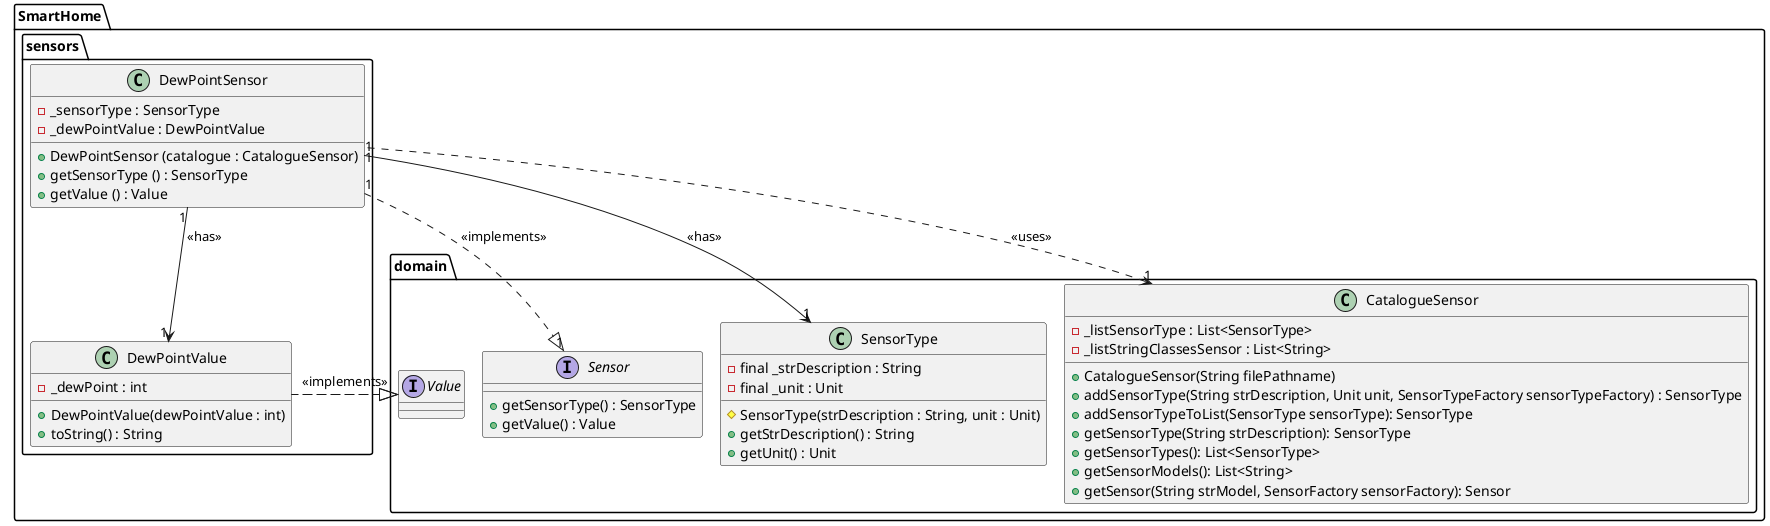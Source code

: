 @startuml
!pragma layout smetana

package SmartHome.sensors {

    class DewPointSensor {
        - _sensorType : SensorType
        - _dewPointValue : DewPointValue

        + DewPointSensor (catalogue : CatalogueSensor)
        +getSensorType () : SensorType
        +getValue () : Value
    }

    class DewPointValue implements SmartHome.domain.Value {
        - _dewPoint : int

        + DewPointValue(dewPointValue : int)
        + toString() : String
    }

}

package SmartHome.domain {

    interface Sensor {
        + getSensorType() : SensorType
        + getValue() : Value
    }

    class SensorType {
    - final _strDescription : String
    - final _unit : Unit

    # SensorType(strDescription : String, unit : Unit)
    + getStrDescription() : String
    + getUnit() : Unit
    }

    interface Value {
    }

    class CatalogueSensor {
    - _listSensorType : List<SensorType>
    - _listStringClassesSensor : List<String>

    + CatalogueSensor(String filePathname)
    + addSensorType(String strDescription, Unit unit, SensorTypeFactory sensorTypeFactory) : SensorType
    + addSensorTypeToList(SensorType sensorType): SensorType
    + getSensorType(String strDescription): SensorType
    + getSensorTypes(): List<SensorType>
    + getSensorModels(): List<String>
    + getSensor(String strModel, SensorFactory sensorFactory): Sensor
    }
}

SmartHome.sensors.DewPointSensor "1" ..|> "1" SmartHome.domain.Sensor : <<implements>>
SmartHome.sensors.DewPointSensor "1" --> "1" SmartHome.domain.SensorType : <<has>>
SmartHome.sensors.DewPointSensor "1" --> "1" SmartHome.sensors.DewPointValue : <<has>>
SmartHome.domain.CatalogueSensor "1" <.. "1" SmartHome.sensors.DewPointSensor : <<uses>>
SmartHome.sensors.DewPointValue  ..|>  SmartHome.domain.Value : <<implements>>

@enduml